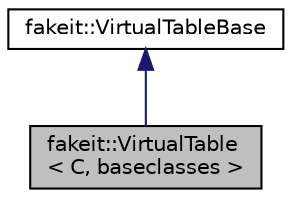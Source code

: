 digraph "fakeit::VirtualTable&lt; C, baseclasses &gt;"
{
  edge [fontname="Helvetica",fontsize="10",labelfontname="Helvetica",labelfontsize="10"];
  node [fontname="Helvetica",fontsize="10",shape=record];
  Node1 [label="fakeit::VirtualTable\l\< C, baseclasses \>",height=0.2,width=0.4,color="black", fillcolor="grey75", style="filled" fontcolor="black"];
  Node2 -> Node1 [dir="back",color="midnightblue",fontsize="10",style="solid",fontname="Helvetica"];
  Node2 [label="fakeit::VirtualTableBase",height=0.2,width=0.4,color="black", fillcolor="white", style="filled",URL="$d0/df9/structfakeit_1_1VirtualTableBase.html"];
}
